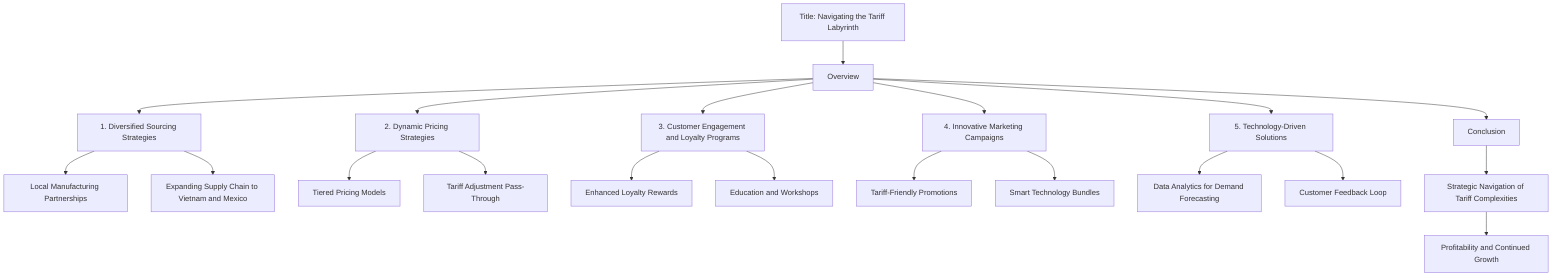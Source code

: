 flowchart TD
        A[Title: Navigating the Tariff Labyrinth] --> B[Overview]
        B --> C[1. Diversified Sourcing Strategies]
        C --> D[Local Manufacturing Partnerships]
        C --> E[Expanding Supply Chain to Vietnam and Mexico]
        B --> F[2. Dynamic Pricing Strategies]
        F --> G[Tiered Pricing Models]
        F --> H[Tariff Adjustment Pass-Through]
        B --> I[3. Customer Engagement and Loyalty Programs]
        I --> J[Enhanced Loyalty Rewards]
        I --> K[Education and Workshops]
        B --> L[4. Innovative Marketing Campaigns]
        L --> M[Tariff-Friendly Promotions]
        L --> N[Smart Technology Bundles]
        B --> O[5. Technology-Driven Solutions]
        O --> P[Data Analytics for Demand Forecasting]
        O --> Q[Customer Feedback Loop]
        B --> R[Conclusion]
        R --> S[Strategic Navigation of Tariff Complexities]
        S --> T[Profitability and Continued Growth]